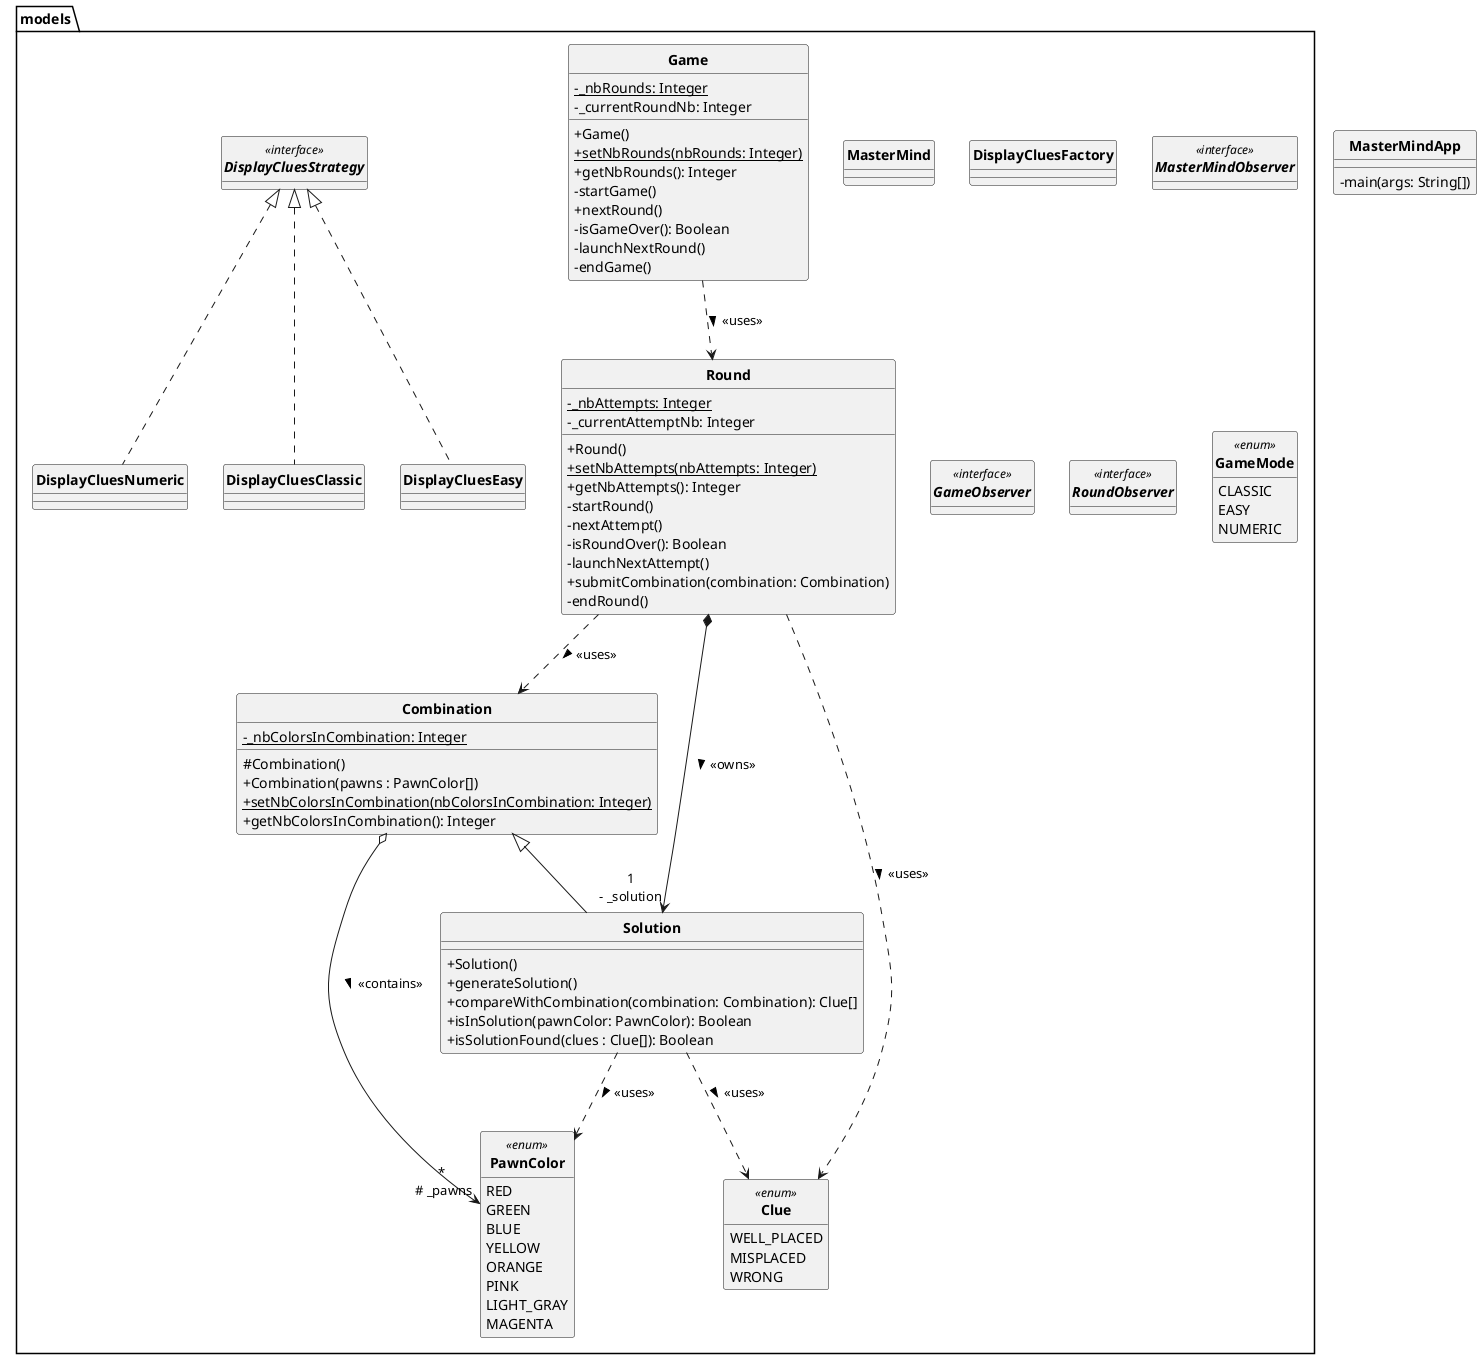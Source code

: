 @startuml

skinparam style strictuml
skinparam classAttributeIconSize 0
skinparam classFontStyle Bold
hide enum methods
hide interface attributes

/'
Main :
    - MasterMindApp

Views :
    Classes :
        - MenuWindowView
        - SettingsWindowView
        - GameWindowView
        - EndWindowView
    Interfaces :
        /
    Enums :
        /

Controllers :
    Classes :
        - MasterMindController
        - GameController
    Interfaces :
        /
    Enums :
        /

Models :
    Classes
        - MasterMind
        - Game
        - Round
        - Combination
        - Solution
        - DisplayCluesFactory
        - DisplayCluesClassic
        - DisplayCluesEasy
        - DisplayCluesNumeric
    Interfaces
        - DisplayCluesStrategy
        - MasterMindObserver
        - GameObserver
        - RoundObserver
    Enums
        - PawnColor
        - GameMode
        - Clue
'/

class MasterMindApp {
    - main(args: String[])
}

package models {
    class MasterMind {}
    class Game {
        - {static} _nbRounds: Integer
        - _currentRoundNb: Integer
        + Game()
        + {static} setNbRounds(nbRounds: Integer)
        'Pas encore utilisé, à supprimer ?
        + getNbRounds(): Integer
        - startGame()
        + nextRound()
        - isGameOver(): Boolean
        - launchNextRound()
        - endGame()
    }
    class Round {
        - {static} _nbAttempts: Integer
        - _currentAttemptNb: Integer
        + Round()
        + {static} setNbAttempts(nbAttempts: Integer)
        'Pas encore utilisé, à supprimer ?
        + getNbAttempts(): Integer
        - startRound()
        - nextAttempt()
        - isRoundOver(): Boolean
        - launchNextAttempt()
        + submitCombination(combination: Combination)
        - endRound()
    }
    class Combination {
        - {static} _nbColorsInCombination: Integer
        # Combination()
        + Combination(pawns : PawnColor[])
        + {static} setNbColorsInCombination(nbColorsInCombination: Integer)
        + getNbColorsInCombination(): Integer
    }
    class Solution extends Combination {
        + Solution()
        + generateSolution()
        + compareWithCombination(combination: Combination): Clue[]
        + isInSolution(pawnColor: PawnColor): Boolean
        + isSolutionFound(clues : Clue[]): Boolean
    }
    class DisplayCluesFactory {}
    class DisplayCluesClassic implements DisplayCluesStrategy {}
    class DisplayCluesEasy implements DisplayCluesStrategy {}
    class DisplayCluesNumeric implements DisplayCluesStrategy {}

    interface DisplayCluesStrategy <<interface>> {
    }
    interface MasterMindObserver <<interface>> {}
    interface GameObserver <<interface>> {}
    interface RoundObserver <<interface>> {}

    'Baisser le nombre de couleurs à 9 (8 + 1 pour le vide), ou 8 (rien pour le vide)
    enum PawnColor <<enum>> {
        RED
        GREEN
        BLUE
        YELLOW
        ORANGE
        PINK
        LIGHT_GRAY
        MAGENTA
    }
    enum GameMode <<enum>> {
        CLASSIC
        EASY
        NUMERIC
    }
    enum Clue <<enum>> {
        WELL_PLACED
        MISPLACED
        WRONG
    }
}

'Relations

'Main



'Models
'MasterMind


'Game
Game ..> Round : > <<uses>>

'Round
Round *--> "1\n- _solution" Solution : > <<owns>>
Round ..> Combination : > <<uses>>
Round ..> Clue : > <<uses>>

'Combination
Combination o--> "*\n # _pawns" PawnColor : > <<contains>>

'Solution
Solution ..> PawnColor : > <<uses>>
Solution ..> Clue : > <<uses>>

'Clue

'DisplayCluesFactory


'DisplayCluesClassic


'DisplayCluesEasy


'DisplayCluesNumeric


'DisplayCluesStrategy


'MasterMindObserver


'GameObserver


'RoundObserver


'PawnColor


'GameMode

@enduml